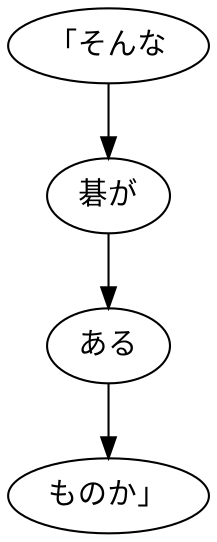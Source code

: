 digraph graph7744 {
	node0 [label="「そんな"];
	node1 [label="碁が"];
	node2 [label="ある"];
	node3 [label="ものか」"];
	node0 -> node1;
	node1 -> node2;
	node2 -> node3;
}
